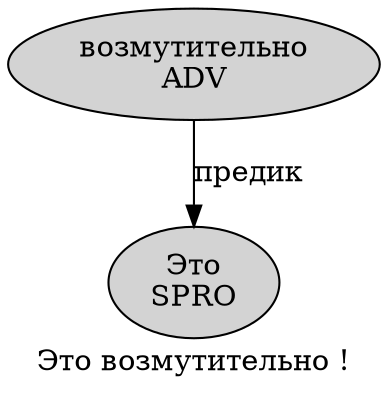 digraph SENTENCE_3589 {
	graph [label="Это возмутительно !"]
	node [style=filled]
		0 [label="Это
SPRO" color="" fillcolor=lightgray penwidth=1 shape=ellipse]
		1 [label="возмутительно
ADV" color="" fillcolor=lightgray penwidth=1 shape=ellipse]
			1 -> 0 [label="предик"]
}